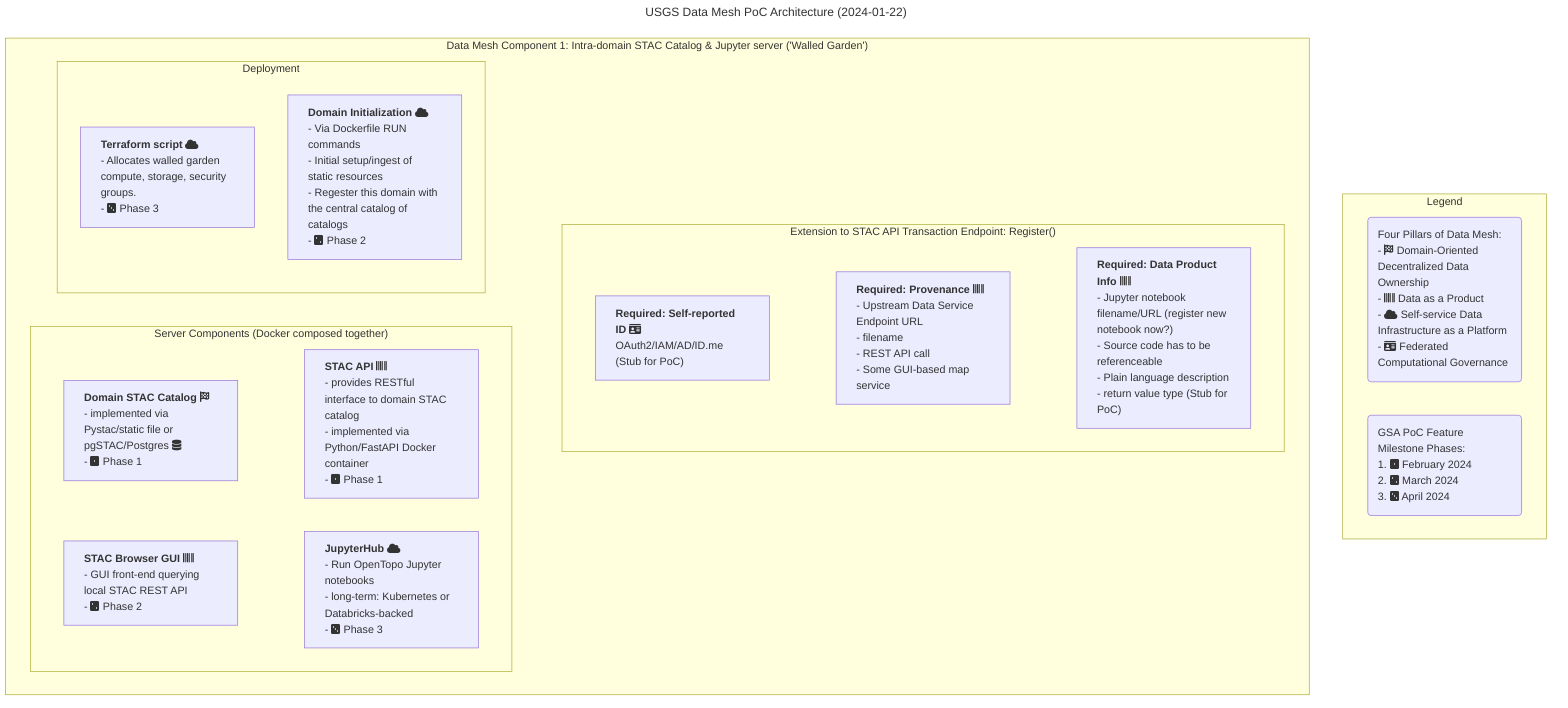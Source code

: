 ---
title: USGS Data Mesh PoC Architecture (2024-01-22)
---
graph TD

  subgraph Legend["Legend"]
    direction LR
    node_four_pillars_legend("`Four Pillars of Data Mesh:
      - fa:fa-flag-checkered Domain-Oriented Decentralized Data Ownership
      - fa:fa-barcode Data as a Product
      - fa:fa-cloud Self-service Data Infrastructure as a Platform
      - fa:fa-id-card Federated Computational Governance`")
    node_milestones("`GSA PoC Feature Milestone Phases:
      1. fa:fa-dice-one February 2024
      2. fa:fa-dice-two March 2024
      3. fa:fa-dice-three April 2024`")
  end

  subgraph Data_Mesh_Intra_Domain_Server["Data Mesh Component 1: Intra-domain STAC Catalog & Jupyter server ('Walled Garden')"]
  %%direction TD
    %%subgraph Description["Description"]
    %%  node_description_01["<br>A dynamic STAC catalog<br>server for each domain<br>"]
    %%end
    subgraph Components["Server Components (Docker composed together)"]
      direction LR
      node_component_01_backend["`**Domain STAC Catalog** fa:fa-flag-checkered
        - implemented via Pystac/static file or pgSTAC/Postgres fa:fa-database
        - fa:fa-dice-one Phase 1`"]
      node_component_02_api["`**STAC API** fa:fa-barcode
        - provides RESTful interface to domain STAC catalog
        - implemented via Python/FastAPI Docker container
        - fa:fa-dice-one Phase 1`"]
      node_component_03_browser["`**STAC Browser GUI** fa:fa-barcode
        - GUI front-end querying local STAC REST API
        - fa:fa-dice-two Phase 2`"]
      node_component_04_jupyter["`**JupyterHub** fa:fa-cloud
        - Run OpenTopo Jupyter notebooks
        - long-term: Kubernetes or Databricks-backed
        - fa:fa-dice-three Phase 3`"]
      node_component_01_backend & node_component_03_browser ~~~ node_component_02_api & node_component_04_jupyter
    end
    subgraph Deployment
      node_deployment_iac_01["`**Terraform script** fa:fa-cloud
      - Allocates walled garden compute, storage, security groups.
      - fa:fa-dice-three Phase 3`"]
      node_deployment_initialize_01["`**Domain Initialization** fa:fa-cloud
      - Via Dockerfile RUN commands
      - Initial setup/ingest of static resources
      - Regester this domain with the central catalog of catalogs
      - fa:fa-dice-two Phase 2`"]
    end
    %%    - Core API endpoints: Item, Catalog, Collection
    %%    - API extensions: Query, Sort, Fields,
    %%      Transaction, Collection-Transaction
    subgraph API_Endpoint_1_Register["Extension to STAC API Transaction Endpoint: Register()"]
      direction LR
      node_metadata_01_id["`**Required: Self-reported ID** fa:fa-id-card
      OAuth2/IAM/AD/ID.me (Stub for PoC)`"]
      node_metadata_02_provenance["`**Required: Provenance** fa:fa-barcode
      - Upstream Data Service Endpoint URL
      - filename
      - REST API call
      - Some GUI-based map service`"]
      node_metadata_03_data_product_info["`**Required: Data Product Info** fa:fa-barcode
      - Jupyter notebook filename/URL (register new notebook now?)
      - Source code has to be referenceable
      - Plain language description
      - return value type (Stub for PoC)`"]
      node_metadata_01_id ~~~ node_metadata_02_provenance ~~~ node_metadata_03_data_product_info
    end
    %%Description & Components & Deployment ~~~ API_Endpoint_1_Register
    Deployment & Components ~~~ API_Endpoint_1_Register
  end
  classDef default text-align:left,clear:both
  %%classDef widebox width:400px

%% On the catalog of catalogs API endpoint extension to see users/or domains participating in the mesh